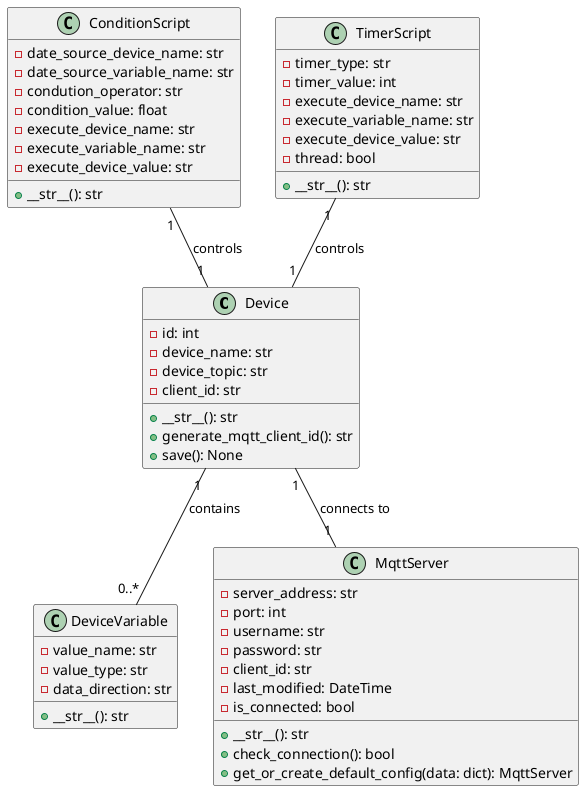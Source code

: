 @startuml

class Device {
  - id: int
  - device_name: str
  - device_topic: str
  - client_id: str
  + __str__(): str
  + generate_mqtt_client_id(): str
  + save(): None
}

class DeviceVariable {
  - value_name: str
  - value_type: str
  - data_direction: str
  + __str__(): str
}

class ConditionScript {
  - date_source_device_name: str
  - date_source_variable_name: str
  - condution_operator: str
  - condition_value: float
  - execute_device_name: str
  - execute_variable_name: str
  - execute_device_value: str
  + __str__(): str
}

class TimerScript {
  - timer_type: str
  - timer_value: int
  - execute_device_name: str
  - execute_variable_name: str
  - execute_device_value: str
  - thread: bool
  + __str__(): str
}

class MqttServer {
  - server_address: str
  - port: int
  - username: str
  - password: str
  - client_id: str
  - last_modified: DateTime
  - is_connected: bool
  + __str__(): str
  + check_connection(): bool
  + get_or_create_default_config(data: dict): MqttServer
}

Device "1" -- "0..*" DeviceVariable : contains
Device "1" -- "1" MqttServer : connects to
ConditionScript "1" -- "1" Device : controls
TimerScript "1" -- "1" Device : controls

@enduml

